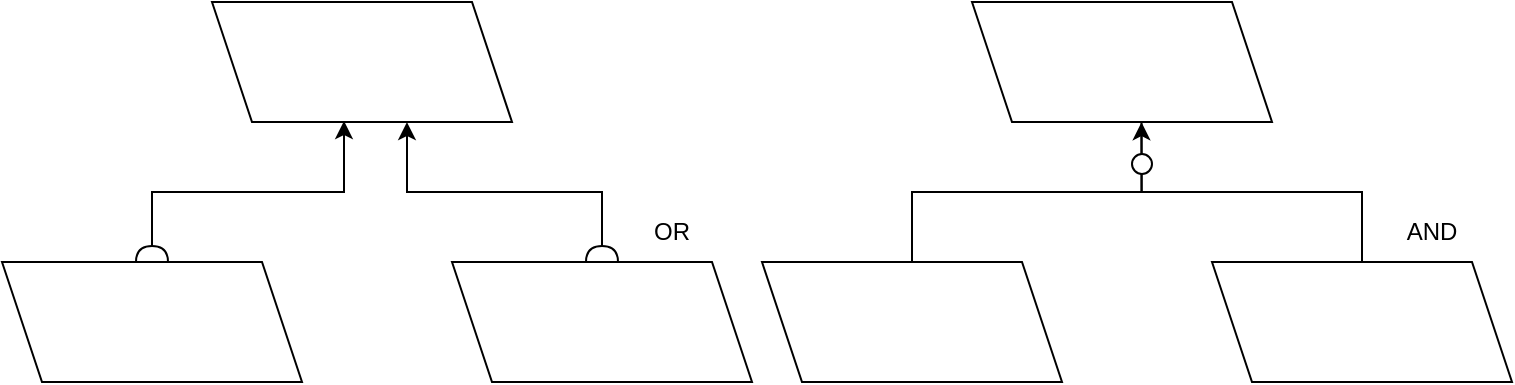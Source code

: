 <mxfile version="24.6.1" type="device">
  <diagram name="Page-1" id="2JsqRTA3v4zgHEkFQmRT">
    <mxGraphModel dx="947" dy="530" grid="1" gridSize="10" guides="1" tooltips="1" connect="1" arrows="1" fold="1" page="1" pageScale="1" pageWidth="850" pageHeight="1100" math="0" shadow="0">
      <root>
        <mxCell id="0" />
        <mxCell id="1" parent="0" />
        <mxCell id="-yb06fsU1ux9PStBQMr6-1" value="" style="shape=parallelogram;perimeter=parallelogramPerimeter;whiteSpace=wrap;html=1;fixedSize=1;size=20;rotation=0;flipV=1;" vertex="1" parent="1">
          <mxGeometry x="165" y="100" width="150" height="60" as="geometry" />
        </mxCell>
        <mxCell id="-yb06fsU1ux9PStBQMr6-4" style="edgeStyle=orthogonalEdgeStyle;rounded=0;orthogonalLoop=1;jettySize=auto;html=1;endArrow=classic;endFill=1;startArrow=halfCircle;startFill=0;entryX=0.44;entryY=0.008;entryDx=0;entryDy=0;entryPerimeter=0;" edge="1" parent="1" source="-yb06fsU1ux9PStBQMr6-2" target="-yb06fsU1ux9PStBQMr6-1">
          <mxGeometry relative="1" as="geometry" />
        </mxCell>
        <mxCell id="-yb06fsU1ux9PStBQMr6-2" value="" style="shape=parallelogram;perimeter=parallelogramPerimeter;whiteSpace=wrap;html=1;fixedSize=1;size=20;rotation=0;flipV=1;" vertex="1" parent="1">
          <mxGeometry x="60" y="230" width="150" height="60" as="geometry" />
        </mxCell>
        <mxCell id="-yb06fsU1ux9PStBQMr6-3" value="" style="shape=parallelogram;perimeter=parallelogramPerimeter;whiteSpace=wrap;html=1;fixedSize=1;size=20;rotation=0;flipV=1;" vertex="1" parent="1">
          <mxGeometry x="285" y="230" width="150" height="60" as="geometry" />
        </mxCell>
        <mxCell id="-yb06fsU1ux9PStBQMr6-5" style="edgeStyle=orthogonalEdgeStyle;rounded=0;orthogonalLoop=1;jettySize=auto;html=1;entryX=0.65;entryY=-0.001;entryDx=0;entryDy=0;entryPerimeter=0;startArrow=halfCircle;startFill=0;" edge="1" parent="1" source="-yb06fsU1ux9PStBQMr6-3" target="-yb06fsU1ux9PStBQMr6-1">
          <mxGeometry relative="1" as="geometry" />
        </mxCell>
        <mxCell id="-yb06fsU1ux9PStBQMr6-6" value="OR" style="text;html=1;align=center;verticalAlign=middle;whiteSpace=wrap;rounded=0;" vertex="1" parent="1">
          <mxGeometry x="365" y="200" width="60" height="30" as="geometry" />
        </mxCell>
        <mxCell id="-yb06fsU1ux9PStBQMr6-7" value="" style="shape=parallelogram;perimeter=parallelogramPerimeter;whiteSpace=wrap;html=1;fixedSize=1;size=20;rotation=0;flipV=1;" vertex="1" parent="1">
          <mxGeometry x="545" y="100" width="150" height="60" as="geometry" />
        </mxCell>
        <mxCell id="-yb06fsU1ux9PStBQMr6-8" style="edgeStyle=orthogonalEdgeStyle;rounded=0;orthogonalLoop=1;jettySize=auto;html=1;endArrow=classic;endFill=1;startArrow=none;startFill=0;entryX=0.565;entryY=-0.002;entryDx=0;entryDy=0;entryPerimeter=0;" edge="1" parent="1" source="-yb06fsU1ux9PStBQMr6-9" target="-yb06fsU1ux9PStBQMr6-7">
          <mxGeometry relative="1" as="geometry" />
        </mxCell>
        <mxCell id="-yb06fsU1ux9PStBQMr6-9" value="" style="shape=parallelogram;perimeter=parallelogramPerimeter;whiteSpace=wrap;html=1;fixedSize=1;size=20;rotation=0;flipV=1;" vertex="1" parent="1">
          <mxGeometry x="440" y="230" width="150" height="60" as="geometry" />
        </mxCell>
        <mxCell id="-yb06fsU1ux9PStBQMr6-10" value="" style="shape=parallelogram;perimeter=parallelogramPerimeter;whiteSpace=wrap;html=1;fixedSize=1;size=20;rotation=0;flipV=1;" vertex="1" parent="1">
          <mxGeometry x="665" y="230" width="150" height="60" as="geometry" />
        </mxCell>
        <mxCell id="-yb06fsU1ux9PStBQMr6-11" style="edgeStyle=orthogonalEdgeStyle;rounded=0;orthogonalLoop=1;jettySize=auto;html=1;entryX=0.565;entryY=-0.004;entryDx=0;entryDy=0;entryPerimeter=0;startArrow=none;startFill=0;endArrow=none;endFill=0;" edge="1" parent="1" source="-yb06fsU1ux9PStBQMr6-10" target="-yb06fsU1ux9PStBQMr6-7">
          <mxGeometry relative="1" as="geometry" />
        </mxCell>
        <mxCell id="-yb06fsU1ux9PStBQMr6-12" value="AND" style="text;html=1;align=center;verticalAlign=middle;whiteSpace=wrap;rounded=0;" vertex="1" parent="1">
          <mxGeometry x="745" y="200" width="60" height="30" as="geometry" />
        </mxCell>
        <mxCell id="-yb06fsU1ux9PStBQMr6-15" value="" style="ellipse;whiteSpace=wrap;html=1;aspect=fixed;" vertex="1" parent="1">
          <mxGeometry x="625" y="176" width="10" height="10" as="geometry" />
        </mxCell>
      </root>
    </mxGraphModel>
  </diagram>
</mxfile>
